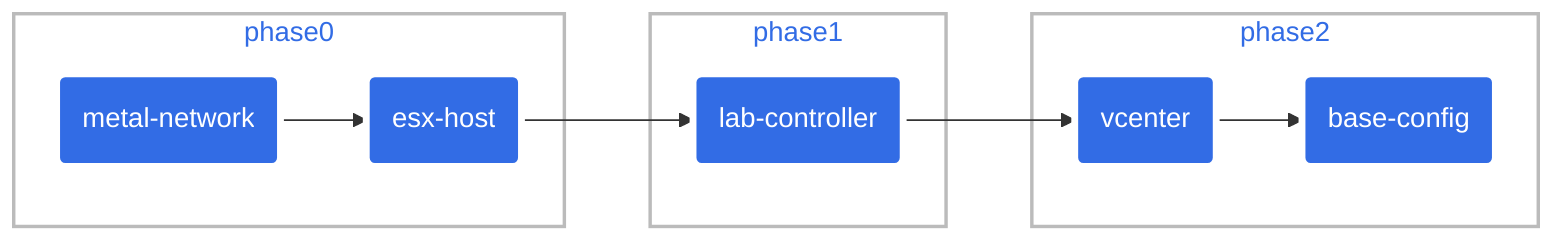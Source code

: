 graph LR;
 subgraph phase0
  metal(metal-network)-->esx(esx-host);
 end
 subgraph phase1
  esx-->controller(lab-controller);
 end
 subgraph phase2
 controller-->vcenter(vcenter);
 vcenter-->config(base-config)
 end
 classDef plain fill:#ddd,stroke:#fff,stroke-width:4px,color:#000;
 classDef k8s fill:#326ce5,stroke:#fff,stroke-width:4px,color:#fff;
 classDef cluster fill:#fff,stroke:#bbb,stroke-width:2px,color:#326ce5;
 class metal,esx,controller,vcenter,config k8s;